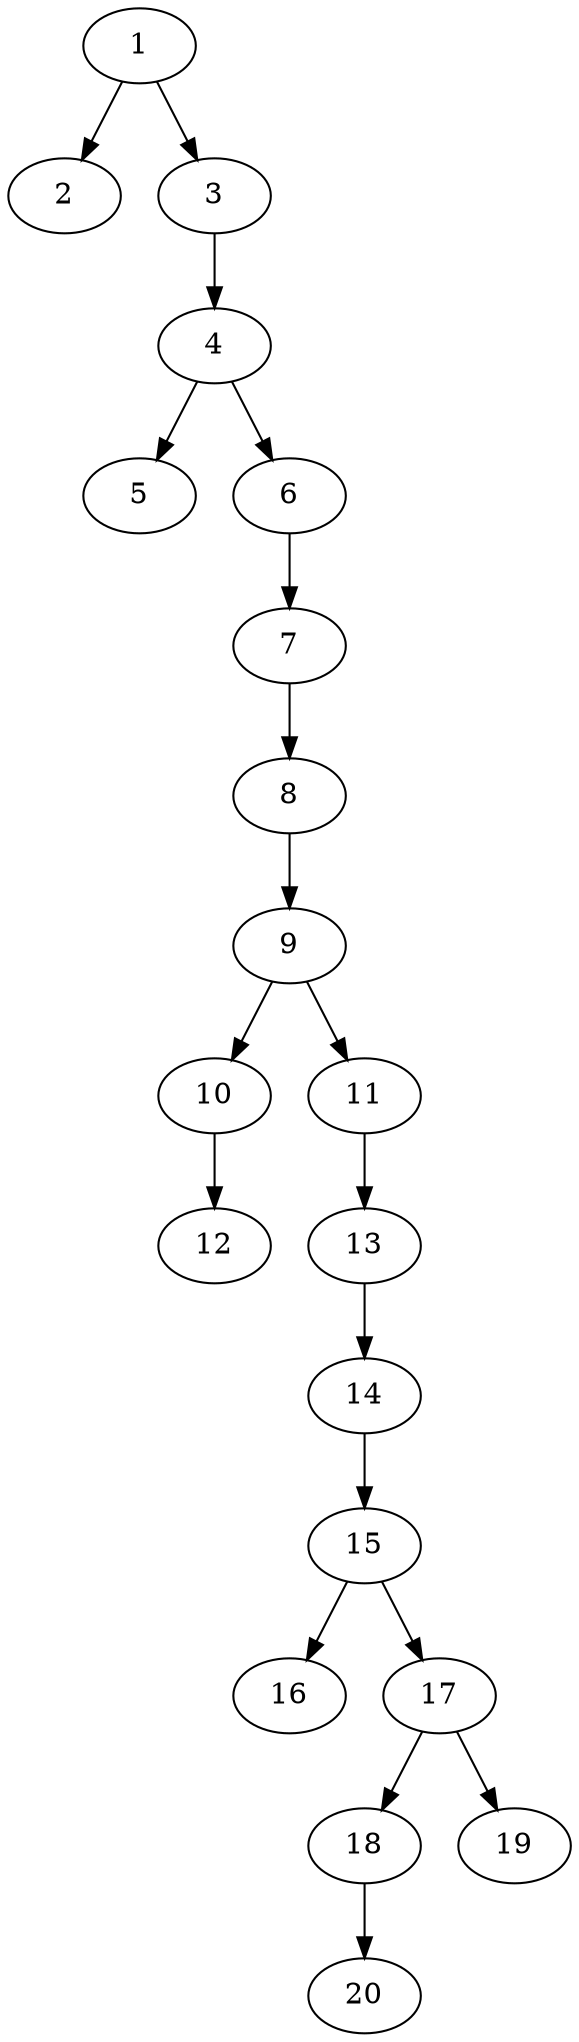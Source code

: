// DAG automatically generated by daggen at Thu Oct  3 13:58:43 2019
// ./daggen --dot -n 20 --ccr 0.4 --fat 0.3 --regular 0.5 --density 0.5 --mindata 5242880 --maxdata 52428800 
digraph G {
  1 [size="53690880", alpha="0.03", expect_size="21476352"] 
  1 -> 2 [size ="21476352"]
  1 -> 3 [size ="21476352"]
  2 [size="51921920", alpha="0.12", expect_size="20768768"] 
  3 [size="75888640", alpha="0.11", expect_size="30355456"] 
  3 -> 4 [size ="30355456"]
  4 [size="54784000", alpha="0.16", expect_size="21913600"] 
  4 -> 5 [size ="21913600"]
  4 -> 6 [size ="21913600"]
  5 [size="79669760", alpha="0.15", expect_size="31867904"] 
  6 [size="89402880", alpha="0.01", expect_size="35761152"] 
  6 -> 7 [size ="35761152"]
  7 [size="37107200", alpha="0.19", expect_size="14842880"] 
  7 -> 8 [size ="14842880"]
  8 [size="88872960", alpha="0.20", expect_size="35549184"] 
  8 -> 9 [size ="35549184"]
  9 [size="62640640", alpha="0.01", expect_size="25056256"] 
  9 -> 10 [size ="25056256"]
  9 -> 11 [size ="25056256"]
  10 [size="115330560", alpha="0.17", expect_size="46132224"] 
  10 -> 12 [size ="46132224"]
  11 [size="122058240", alpha="0.02", expect_size="48823296"] 
  11 -> 13 [size ="48823296"]
  12 [size="20917760", alpha="0.05", expect_size="8367104"] 
  13 [size="92963840", alpha="0.20", expect_size="37185536"] 
  13 -> 14 [size ="37185536"]
  14 [size="42552320", alpha="0.03", expect_size="17020928"] 
  14 -> 15 [size ="17020928"]
  15 [size="21452800", alpha="0.14", expect_size="8581120"] 
  15 -> 16 [size ="8581120"]
  15 -> 17 [size ="8581120"]
  16 [size="108633600", alpha="0.01", expect_size="43453440"] 
  17 [size="114792960", alpha="0.15", expect_size="45917184"] 
  17 -> 18 [size ="45917184"]
  17 -> 19 [size ="45917184"]
  18 [size="109058560", alpha="0.12", expect_size="43623424"] 
  18 -> 20 [size ="43623424"]
  19 [size="106216960", alpha="0.02", expect_size="42486784"] 
  20 [size="110771200", alpha="0.07", expect_size="44308480"] 
}
